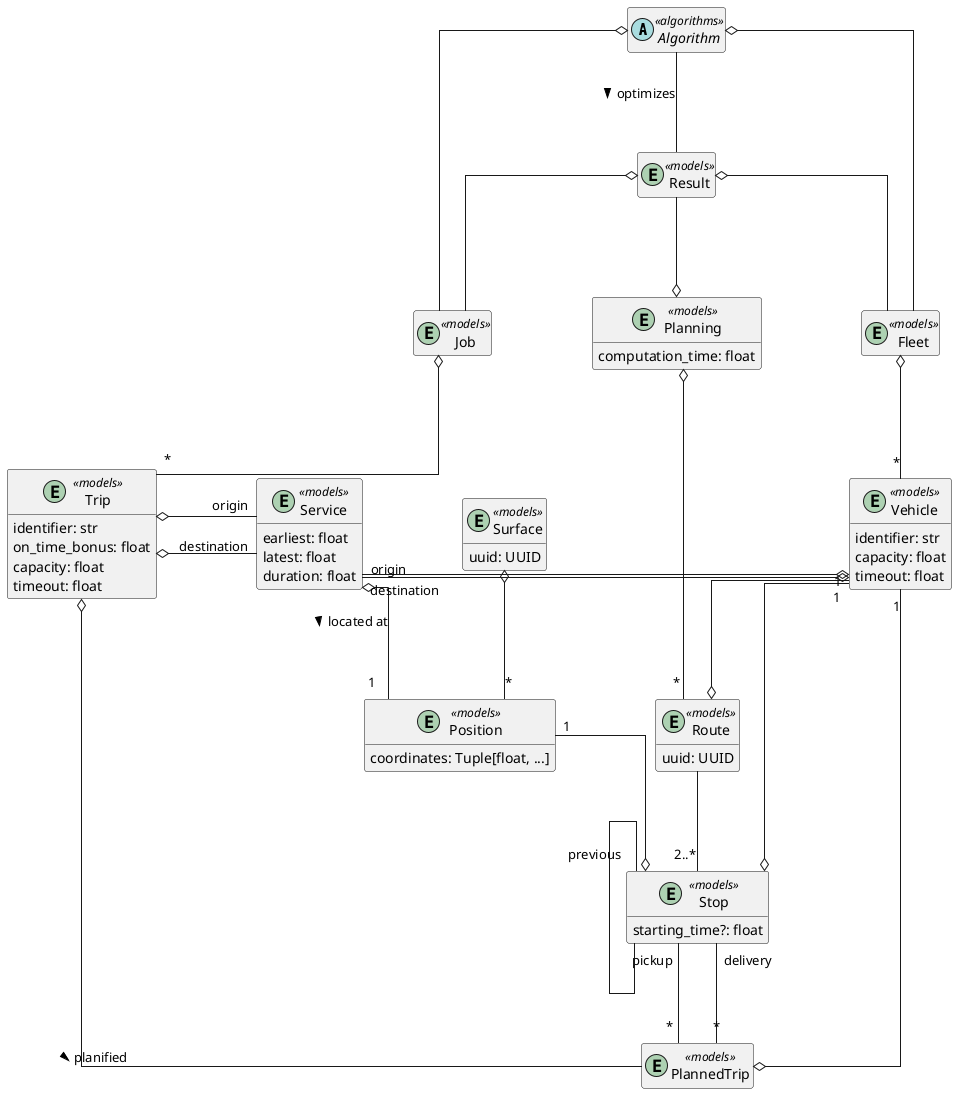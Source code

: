 @startuml
skinparam linetype ortho
skinparam nodesep 100
skinparam ranksep 100
hide empty methods
hide empty attributes

abstract class Algorithm <<algorithms>>

entity Vehicle <<models>> {
  identifier: str
  capacity: float
  timeout: float
}

entity Route <<models>> {
  uuid: UUID
}

entity Trip <<models>> {
  identifier: str
  on_time_bonus: float
  capacity: float
  timeout: float
}

entity PlannedTrip <<models>> {
}

entity Planning <<models>> {
  computation_time: float
}

entity Result <<models>> {
}


entity Stop <<models>> {
  starting_time?: float
}

entity Service <<models>> {
  earliest: float
  latest: float
  duration: float
}

entity Job <<models>> {
}

entity Fleet <<models>> {
}

entity Position <<models>> {
  coordinates: Tuple[float, ...]
}

entity Surface <<models>> {
  uuid: UUID
}



Job o-"*" Trip
Algorithm -- Result: optimizes >
Result --o Planning
Result o-- Fleet
Result o-- Job
Algorithm o-- Fleet
Algorithm o-- Job
Planning o--"*" Route
Trip o- PlannedTrip: planified >
Trip o-right-"origin" Service
Trip o-right-"destination" Service
Service o--"1" Position: located at >
PlannedTrip "*"-up-"pickup" Stop
PlannedTrip "*"-up-"delivery" Stop
Route --"2..*" Stop
Position "1"-o Stop
Position "*"-up-o Surface
Vehicle "1"--o Stop
Vehicle "1"--o PlannedTrip
Vehicle "1"-down-o Route
Stop "previous"-- Stop
Fleet o--"*" Vehicle
Vehicle o-left-"origin" Service
Vehicle o-left-"destination" Service


@enduml

